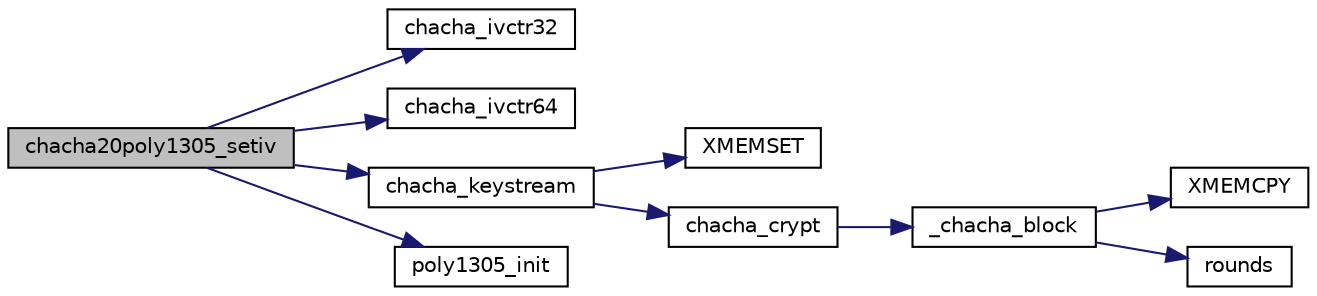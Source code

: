 digraph "chacha20poly1305_setiv"
{
 // LATEX_PDF_SIZE
  edge [fontname="Helvetica",fontsize="10",labelfontname="Helvetica",labelfontsize="10"];
  node [fontname="Helvetica",fontsize="10",shape=record];
  rankdir="LR";
  Node0 [label="chacha20poly1305_setiv",height=0.2,width=0.4,color="black", fillcolor="grey75", style="filled", fontcolor="black",tooltip="Set IV + counter data to the ChaCha20Poly1305 state and reset the context."];
  Node0 -> Node1 [color="midnightblue",fontsize="10",style="solid"];
  Node1 [label="chacha_ivctr32",height=0.2,width=0.4,color="black", fillcolor="white", style="filled",URL="$chacha__ivctr32_8c.html#a73258ca455e86e28fa3474bc51456590",tooltip="Set IV + counter data to the ChaCha state."];
  Node0 -> Node2 [color="midnightblue",fontsize="10",style="solid"];
  Node2 [label="chacha_ivctr64",height=0.2,width=0.4,color="black", fillcolor="white", style="filled",URL="$chacha__ivctr64_8c.html#a2575d8a5708351cc77001ae00e77a132",tooltip="Set IV + counter data to the ChaCha state."];
  Node0 -> Node3 [color="midnightblue",fontsize="10",style="solid"];
  Node3 [label="chacha_keystream",height=0.2,width=0.4,color="black", fillcolor="white", style="filled",URL="$chacha__keystream_8c.html#a3a29ed9997a58d432f9e8ddca7b90bdd",tooltip="Generate a stream of random bytes via ChaCha."];
  Node3 -> Node4 [color="midnightblue",fontsize="10",style="solid"];
  Node4 [label="XMEMSET",height=0.2,width=0.4,color="black", fillcolor="white", style="filled",URL="$tomcrypt__cfg_8h.html#aa3c34a6f6c61de7da9258b5a30e32c2f",tooltip=" "];
  Node3 -> Node5 [color="midnightblue",fontsize="10",style="solid"];
  Node5 [label="chacha_crypt",height=0.2,width=0.4,color="black", fillcolor="white", style="filled",URL="$chacha__crypt_8c.html#a1b1272fcac65a1e6a1ee555891b7c95e",tooltip="Encrypt (or decrypt) bytes of ciphertext (or plaintext) with ChaCha."];
  Node5 -> Node6 [color="midnightblue",fontsize="10",style="solid"];
  Node6 [label="_chacha_block",height=0.2,width=0.4,color="black", fillcolor="white", style="filled",URL="$chacha__crypt_8c.html#a0f59b85d38348fa6829e4cedb228c594",tooltip=" "];
  Node6 -> Node7 [color="midnightblue",fontsize="10",style="solid"];
  Node7 [label="XMEMCPY",height=0.2,width=0.4,color="black", fillcolor="white", style="filled",URL="$tomcrypt__cfg_8h.html#a7691dd48d60d5fc6daf2fa7ec4c55e12",tooltip=" "];
  Node6 -> Node8 [color="midnightblue",fontsize="10",style="solid"];
  Node8 [label="rounds",height=0.2,width=0.4,color="black", fillcolor="white", style="filled",URL="$kseed_8c.html#a51da46362a22c8107683876e9c12ec82",tooltip=" "];
  Node0 -> Node9 [color="midnightblue",fontsize="10",style="solid"];
  Node9 [label="poly1305_init",height=0.2,width=0.4,color="black", fillcolor="white", style="filled",URL="$poly1305_8c.html#a09bc8f3b4b3b4cbd2a2b10c9814a1619",tooltip="Initialize an POLY1305 context."];
}
